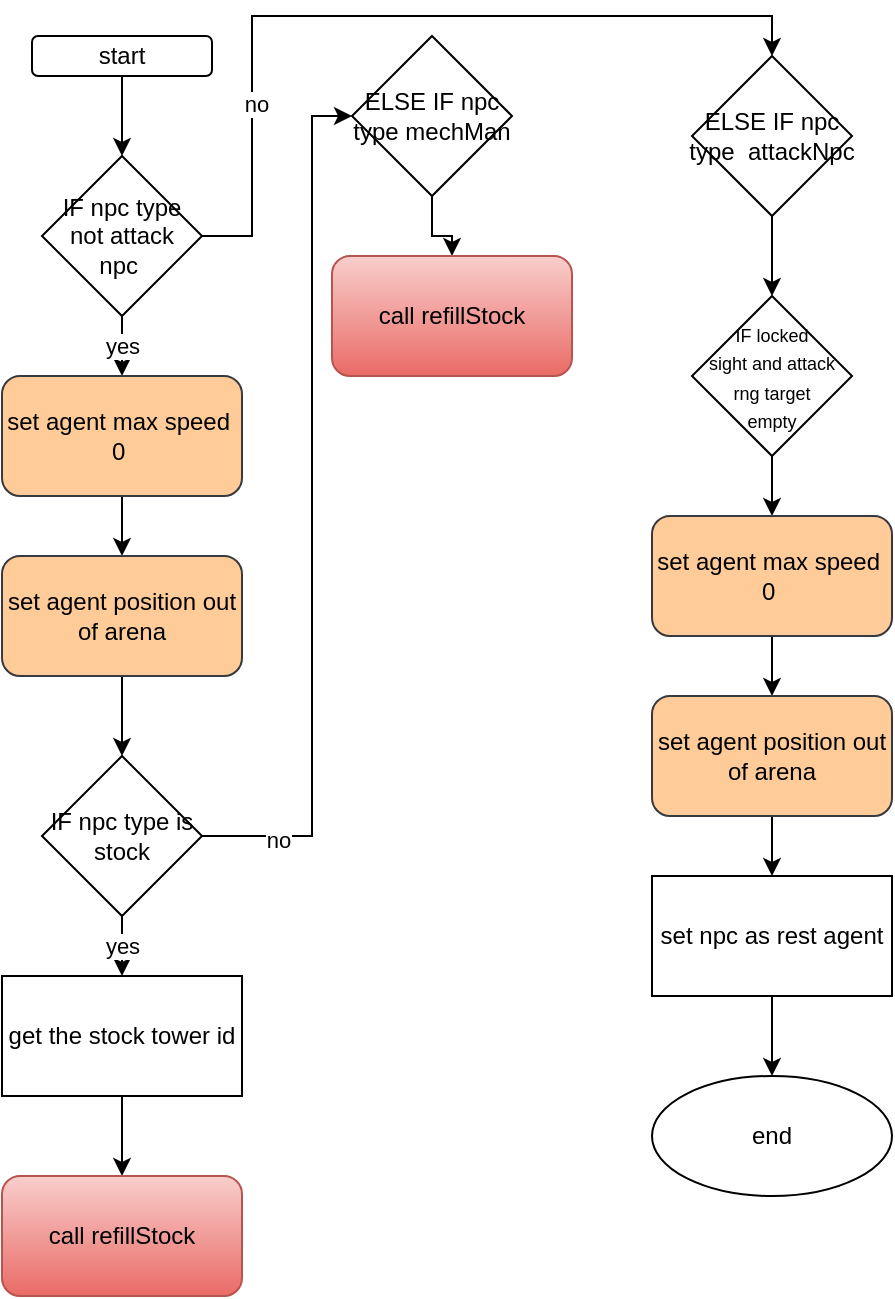 <mxfile version="17.5.0" type="github">
  <diagram id="3mJoSiwfKMlHB8BGK-X2" name="Page-1">
    <mxGraphModel dx="1038" dy="579" grid="1" gridSize="10" guides="1" tooltips="1" connect="1" arrows="1" fold="1" page="1" pageScale="1" pageWidth="850" pageHeight="1100" math="0" shadow="0">
      <root>
        <mxCell id="0" />
        <mxCell id="1" parent="0" />
        <mxCell id="wmb7PbX4e0VZws-wOhhi-3" value="" style="edgeStyle=orthogonalEdgeStyle;rounded=0;orthogonalLoop=1;jettySize=auto;html=1;" edge="1" parent="1" source="wmb7PbX4e0VZws-wOhhi-1" target="wmb7PbX4e0VZws-wOhhi-2">
          <mxGeometry relative="1" as="geometry" />
        </mxCell>
        <mxCell id="wmb7PbX4e0VZws-wOhhi-1" value="start" style="rounded=1;whiteSpace=wrap;html=1;" vertex="1" parent="1">
          <mxGeometry x="80" y="30" width="90" height="20" as="geometry" />
        </mxCell>
        <mxCell id="wmb7PbX4e0VZws-wOhhi-5" value="yes" style="edgeStyle=orthogonalEdgeStyle;rounded=0;orthogonalLoop=1;jettySize=auto;html=1;" edge="1" parent="1" source="wmb7PbX4e0VZws-wOhhi-2" target="wmb7PbX4e0VZws-wOhhi-4">
          <mxGeometry relative="1" as="geometry" />
        </mxCell>
        <mxCell id="wmb7PbX4e0VZws-wOhhi-20" value="" style="edgeStyle=orthogonalEdgeStyle;rounded=0;orthogonalLoop=1;jettySize=auto;html=1;" edge="1" parent="1" source="wmb7PbX4e0VZws-wOhhi-2" target="wmb7PbX4e0VZws-wOhhi-19">
          <mxGeometry relative="1" as="geometry">
            <Array as="points">
              <mxPoint x="190" y="130" />
              <mxPoint x="190" y="20" />
              <mxPoint x="450" y="20" />
            </Array>
          </mxGeometry>
        </mxCell>
        <mxCell id="wmb7PbX4e0VZws-wOhhi-21" value="no" style="edgeLabel;html=1;align=center;verticalAlign=middle;resizable=0;points=[];" vertex="1" connectable="0" parent="wmb7PbX4e0VZws-wOhhi-20">
          <mxGeometry x="-0.562" y="-2" relative="1" as="geometry">
            <mxPoint as="offset" />
          </mxGeometry>
        </mxCell>
        <mxCell id="wmb7PbX4e0VZws-wOhhi-2" value="IF npc type not attack npc&amp;nbsp;" style="rhombus;whiteSpace=wrap;html=1;" vertex="1" parent="1">
          <mxGeometry x="85" y="90" width="80" height="80" as="geometry" />
        </mxCell>
        <mxCell id="wmb7PbX4e0VZws-wOhhi-7" value="" style="edgeStyle=orthogonalEdgeStyle;rounded=0;orthogonalLoop=1;jettySize=auto;html=1;" edge="1" parent="1" source="wmb7PbX4e0VZws-wOhhi-4" target="wmb7PbX4e0VZws-wOhhi-6">
          <mxGeometry relative="1" as="geometry" />
        </mxCell>
        <mxCell id="wmb7PbX4e0VZws-wOhhi-4" value="set agent max speed&amp;nbsp; 0&amp;nbsp;" style="rounded=1;whiteSpace=wrap;html=1;fillColor=#ffcc99;strokeColor=#36393d;" vertex="1" parent="1">
          <mxGeometry x="65" y="200" width="120" height="60" as="geometry" />
        </mxCell>
        <mxCell id="wmb7PbX4e0VZws-wOhhi-9" value="" style="edgeStyle=orthogonalEdgeStyle;rounded=0;orthogonalLoop=1;jettySize=auto;html=1;" edge="1" parent="1" source="wmb7PbX4e0VZws-wOhhi-6" target="wmb7PbX4e0VZws-wOhhi-8">
          <mxGeometry relative="1" as="geometry" />
        </mxCell>
        <mxCell id="wmb7PbX4e0VZws-wOhhi-6" value="set agent position out of arena" style="rounded=1;whiteSpace=wrap;html=1;fillColor=#ffcc99;strokeColor=#36393d;" vertex="1" parent="1">
          <mxGeometry x="65" y="290" width="120" height="60" as="geometry" />
        </mxCell>
        <mxCell id="wmb7PbX4e0VZws-wOhhi-11" value="yes" style="edgeStyle=orthogonalEdgeStyle;rounded=0;orthogonalLoop=1;jettySize=auto;html=1;" edge="1" parent="1" source="wmb7PbX4e0VZws-wOhhi-8" target="wmb7PbX4e0VZws-wOhhi-10">
          <mxGeometry relative="1" as="geometry" />
        </mxCell>
        <mxCell id="wmb7PbX4e0VZws-wOhhi-15" value="" style="edgeStyle=orthogonalEdgeStyle;rounded=0;orthogonalLoop=1;jettySize=auto;html=1;" edge="1" parent="1" source="wmb7PbX4e0VZws-wOhhi-8" target="wmb7PbX4e0VZws-wOhhi-14">
          <mxGeometry relative="1" as="geometry">
            <Array as="points">
              <mxPoint x="220" y="430" />
              <mxPoint x="220" y="70" />
            </Array>
          </mxGeometry>
        </mxCell>
        <mxCell id="wmb7PbX4e0VZws-wOhhi-16" value="no" style="edgeLabel;html=1;align=center;verticalAlign=middle;resizable=0;points=[];" vertex="1" connectable="0" parent="wmb7PbX4e0VZws-wOhhi-15">
          <mxGeometry x="-0.826" y="-2" relative="1" as="geometry">
            <mxPoint as="offset" />
          </mxGeometry>
        </mxCell>
        <mxCell id="wmb7PbX4e0VZws-wOhhi-8" value="IF npc type is stock" style="rhombus;whiteSpace=wrap;html=1;" vertex="1" parent="1">
          <mxGeometry x="85" y="390" width="80" height="80" as="geometry" />
        </mxCell>
        <mxCell id="wmb7PbX4e0VZws-wOhhi-13" value="" style="edgeStyle=orthogonalEdgeStyle;rounded=0;orthogonalLoop=1;jettySize=auto;html=1;" edge="1" parent="1" source="wmb7PbX4e0VZws-wOhhi-10" target="wmb7PbX4e0VZws-wOhhi-12">
          <mxGeometry relative="1" as="geometry" />
        </mxCell>
        <mxCell id="wmb7PbX4e0VZws-wOhhi-10" value="get the stock tower id" style="whiteSpace=wrap;html=1;" vertex="1" parent="1">
          <mxGeometry x="65" y="500" width="120" height="60" as="geometry" />
        </mxCell>
        <mxCell id="wmb7PbX4e0VZws-wOhhi-12" value="call&amp;nbsp;refillStock" style="rounded=1;whiteSpace=wrap;html=1;fillColor=#f8cecc;gradientColor=#ea6b66;strokeColor=#b85450;" vertex="1" parent="1">
          <mxGeometry x="65" y="600" width="120" height="60" as="geometry" />
        </mxCell>
        <mxCell id="wmb7PbX4e0VZws-wOhhi-18" value="" style="edgeStyle=orthogonalEdgeStyle;rounded=0;orthogonalLoop=1;jettySize=auto;html=1;" edge="1" parent="1" source="wmb7PbX4e0VZws-wOhhi-14" target="wmb7PbX4e0VZws-wOhhi-17">
          <mxGeometry relative="1" as="geometry" />
        </mxCell>
        <mxCell id="wmb7PbX4e0VZws-wOhhi-14" value="ELSE IF npc type&amp;nbsp;mechMan" style="rhombus;whiteSpace=wrap;html=1;" vertex="1" parent="1">
          <mxGeometry x="240" y="30" width="80" height="80" as="geometry" />
        </mxCell>
        <mxCell id="wmb7PbX4e0VZws-wOhhi-17" value="call&amp;nbsp;refillStock" style="rounded=1;whiteSpace=wrap;html=1;fillColor=#f8cecc;gradientColor=#ea6b66;strokeColor=#b85450;" vertex="1" parent="1">
          <mxGeometry x="230" y="140" width="120" height="60" as="geometry" />
        </mxCell>
        <mxCell id="wmb7PbX4e0VZws-wOhhi-23" value="" style="edgeStyle=orthogonalEdgeStyle;rounded=0;orthogonalLoop=1;jettySize=auto;html=1;" edge="1" parent="1" source="wmb7PbX4e0VZws-wOhhi-19" target="wmb7PbX4e0VZws-wOhhi-22">
          <mxGeometry relative="1" as="geometry" />
        </mxCell>
        <mxCell id="wmb7PbX4e0VZws-wOhhi-19" value="ELSE IF npc type&amp;nbsp;&amp;nbsp;attackNpc" style="rhombus;whiteSpace=wrap;html=1;" vertex="1" parent="1">
          <mxGeometry x="410" y="40" width="80" height="80" as="geometry" />
        </mxCell>
        <mxCell id="wmb7PbX4e0VZws-wOhhi-26" value="" style="edgeStyle=orthogonalEdgeStyle;rounded=0;orthogonalLoop=1;jettySize=auto;html=1;fontSize=9;" edge="1" parent="1" source="wmb7PbX4e0VZws-wOhhi-22" target="wmb7PbX4e0VZws-wOhhi-24">
          <mxGeometry relative="1" as="geometry" />
        </mxCell>
        <mxCell id="wmb7PbX4e0VZws-wOhhi-22" value="&lt;font style=&quot;font-size: 9px&quot;&gt;IF locked &lt;br&gt;sight and attack rng target &lt;br&gt;empty&lt;/font&gt;" style="rhombus;whiteSpace=wrap;html=1;" vertex="1" parent="1">
          <mxGeometry x="410" y="160" width="80" height="80" as="geometry" />
        </mxCell>
        <mxCell id="wmb7PbX4e0VZws-wOhhi-27" value="" style="edgeStyle=orthogonalEdgeStyle;rounded=0;orthogonalLoop=1;jettySize=auto;html=1;fontSize=9;" edge="1" parent="1" source="wmb7PbX4e0VZws-wOhhi-24" target="wmb7PbX4e0VZws-wOhhi-25">
          <mxGeometry relative="1" as="geometry" />
        </mxCell>
        <mxCell id="wmb7PbX4e0VZws-wOhhi-24" value="set agent max speed&amp;nbsp; 0&amp;nbsp;" style="rounded=1;whiteSpace=wrap;html=1;fillColor=#ffcc99;strokeColor=#36393d;" vertex="1" parent="1">
          <mxGeometry x="390" y="270" width="120" height="60" as="geometry" />
        </mxCell>
        <mxCell id="wmb7PbX4e0VZws-wOhhi-29" value="" style="edgeStyle=orthogonalEdgeStyle;rounded=0;orthogonalLoop=1;jettySize=auto;html=1;fontSize=9;" edge="1" parent="1" source="wmb7PbX4e0VZws-wOhhi-25" target="wmb7PbX4e0VZws-wOhhi-28">
          <mxGeometry relative="1" as="geometry" />
        </mxCell>
        <mxCell id="wmb7PbX4e0VZws-wOhhi-25" value="set agent position out of arena" style="rounded=1;whiteSpace=wrap;html=1;fillColor=#ffcc99;strokeColor=#36393d;" vertex="1" parent="1">
          <mxGeometry x="390" y="360" width="120" height="60" as="geometry" />
        </mxCell>
        <mxCell id="wmb7PbX4e0VZws-wOhhi-31" value="" style="edgeStyle=orthogonalEdgeStyle;rounded=0;orthogonalLoop=1;jettySize=auto;html=1;fontSize=9;" edge="1" parent="1" source="wmb7PbX4e0VZws-wOhhi-28" target="wmb7PbX4e0VZws-wOhhi-30">
          <mxGeometry relative="1" as="geometry" />
        </mxCell>
        <mxCell id="wmb7PbX4e0VZws-wOhhi-28" value="&lt;font style=&quot;font-size: 12px&quot;&gt;set npc as rest agent&lt;/font&gt;" style="rounded=0;whiteSpace=wrap;html=1;fontSize=9;" vertex="1" parent="1">
          <mxGeometry x="390" y="450" width="120" height="60" as="geometry" />
        </mxCell>
        <mxCell id="wmb7PbX4e0VZws-wOhhi-30" value="&lt;font style=&quot;font-size: 12px&quot;&gt;end&lt;/font&gt;" style="ellipse;whiteSpace=wrap;html=1;fontSize=9;rounded=0;" vertex="1" parent="1">
          <mxGeometry x="390" y="550" width="120" height="60" as="geometry" />
        </mxCell>
      </root>
    </mxGraphModel>
  </diagram>
</mxfile>
